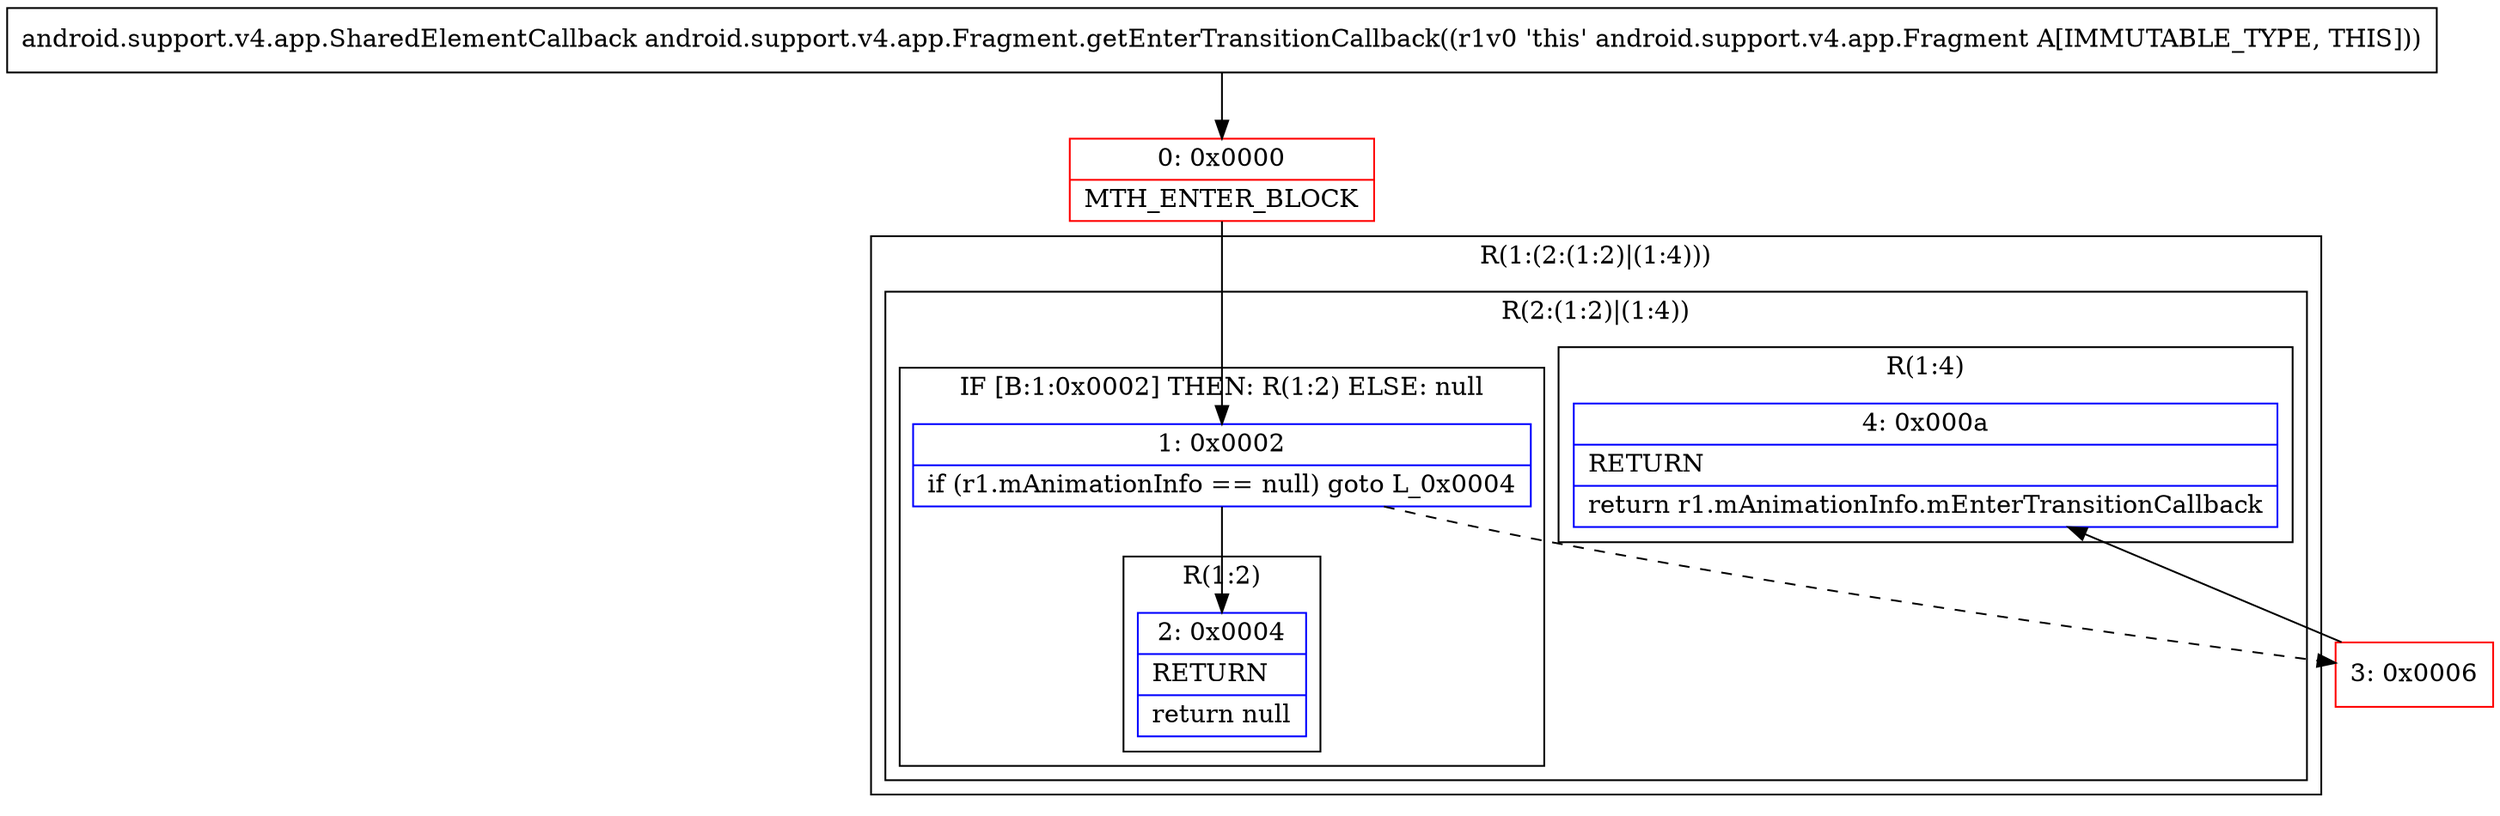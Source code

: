 digraph "CFG forandroid.support.v4.app.Fragment.getEnterTransitionCallback()Landroid\/support\/v4\/app\/SharedElementCallback;" {
subgraph cluster_Region_957280789 {
label = "R(1:(2:(1:2)|(1:4)))";
node [shape=record,color=blue];
subgraph cluster_Region_341578813 {
label = "R(2:(1:2)|(1:4))";
node [shape=record,color=blue];
subgraph cluster_IfRegion_1902529190 {
label = "IF [B:1:0x0002] THEN: R(1:2) ELSE: null";
node [shape=record,color=blue];
Node_1 [shape=record,label="{1\:\ 0x0002|if (r1.mAnimationInfo == null) goto L_0x0004\l}"];
subgraph cluster_Region_1461480919 {
label = "R(1:2)";
node [shape=record,color=blue];
Node_2 [shape=record,label="{2\:\ 0x0004|RETURN\l|return null\l}"];
}
}
subgraph cluster_Region_432845691 {
label = "R(1:4)";
node [shape=record,color=blue];
Node_4 [shape=record,label="{4\:\ 0x000a|RETURN\l|return r1.mAnimationInfo.mEnterTransitionCallback\l}"];
}
}
}
Node_0 [shape=record,color=red,label="{0\:\ 0x0000|MTH_ENTER_BLOCK\l}"];
Node_3 [shape=record,color=red,label="{3\:\ 0x0006}"];
MethodNode[shape=record,label="{android.support.v4.app.SharedElementCallback android.support.v4.app.Fragment.getEnterTransitionCallback((r1v0 'this' android.support.v4.app.Fragment A[IMMUTABLE_TYPE, THIS])) }"];
MethodNode -> Node_0;
Node_1 -> Node_2;
Node_1 -> Node_3[style=dashed];
Node_0 -> Node_1;
Node_3 -> Node_4;
}

